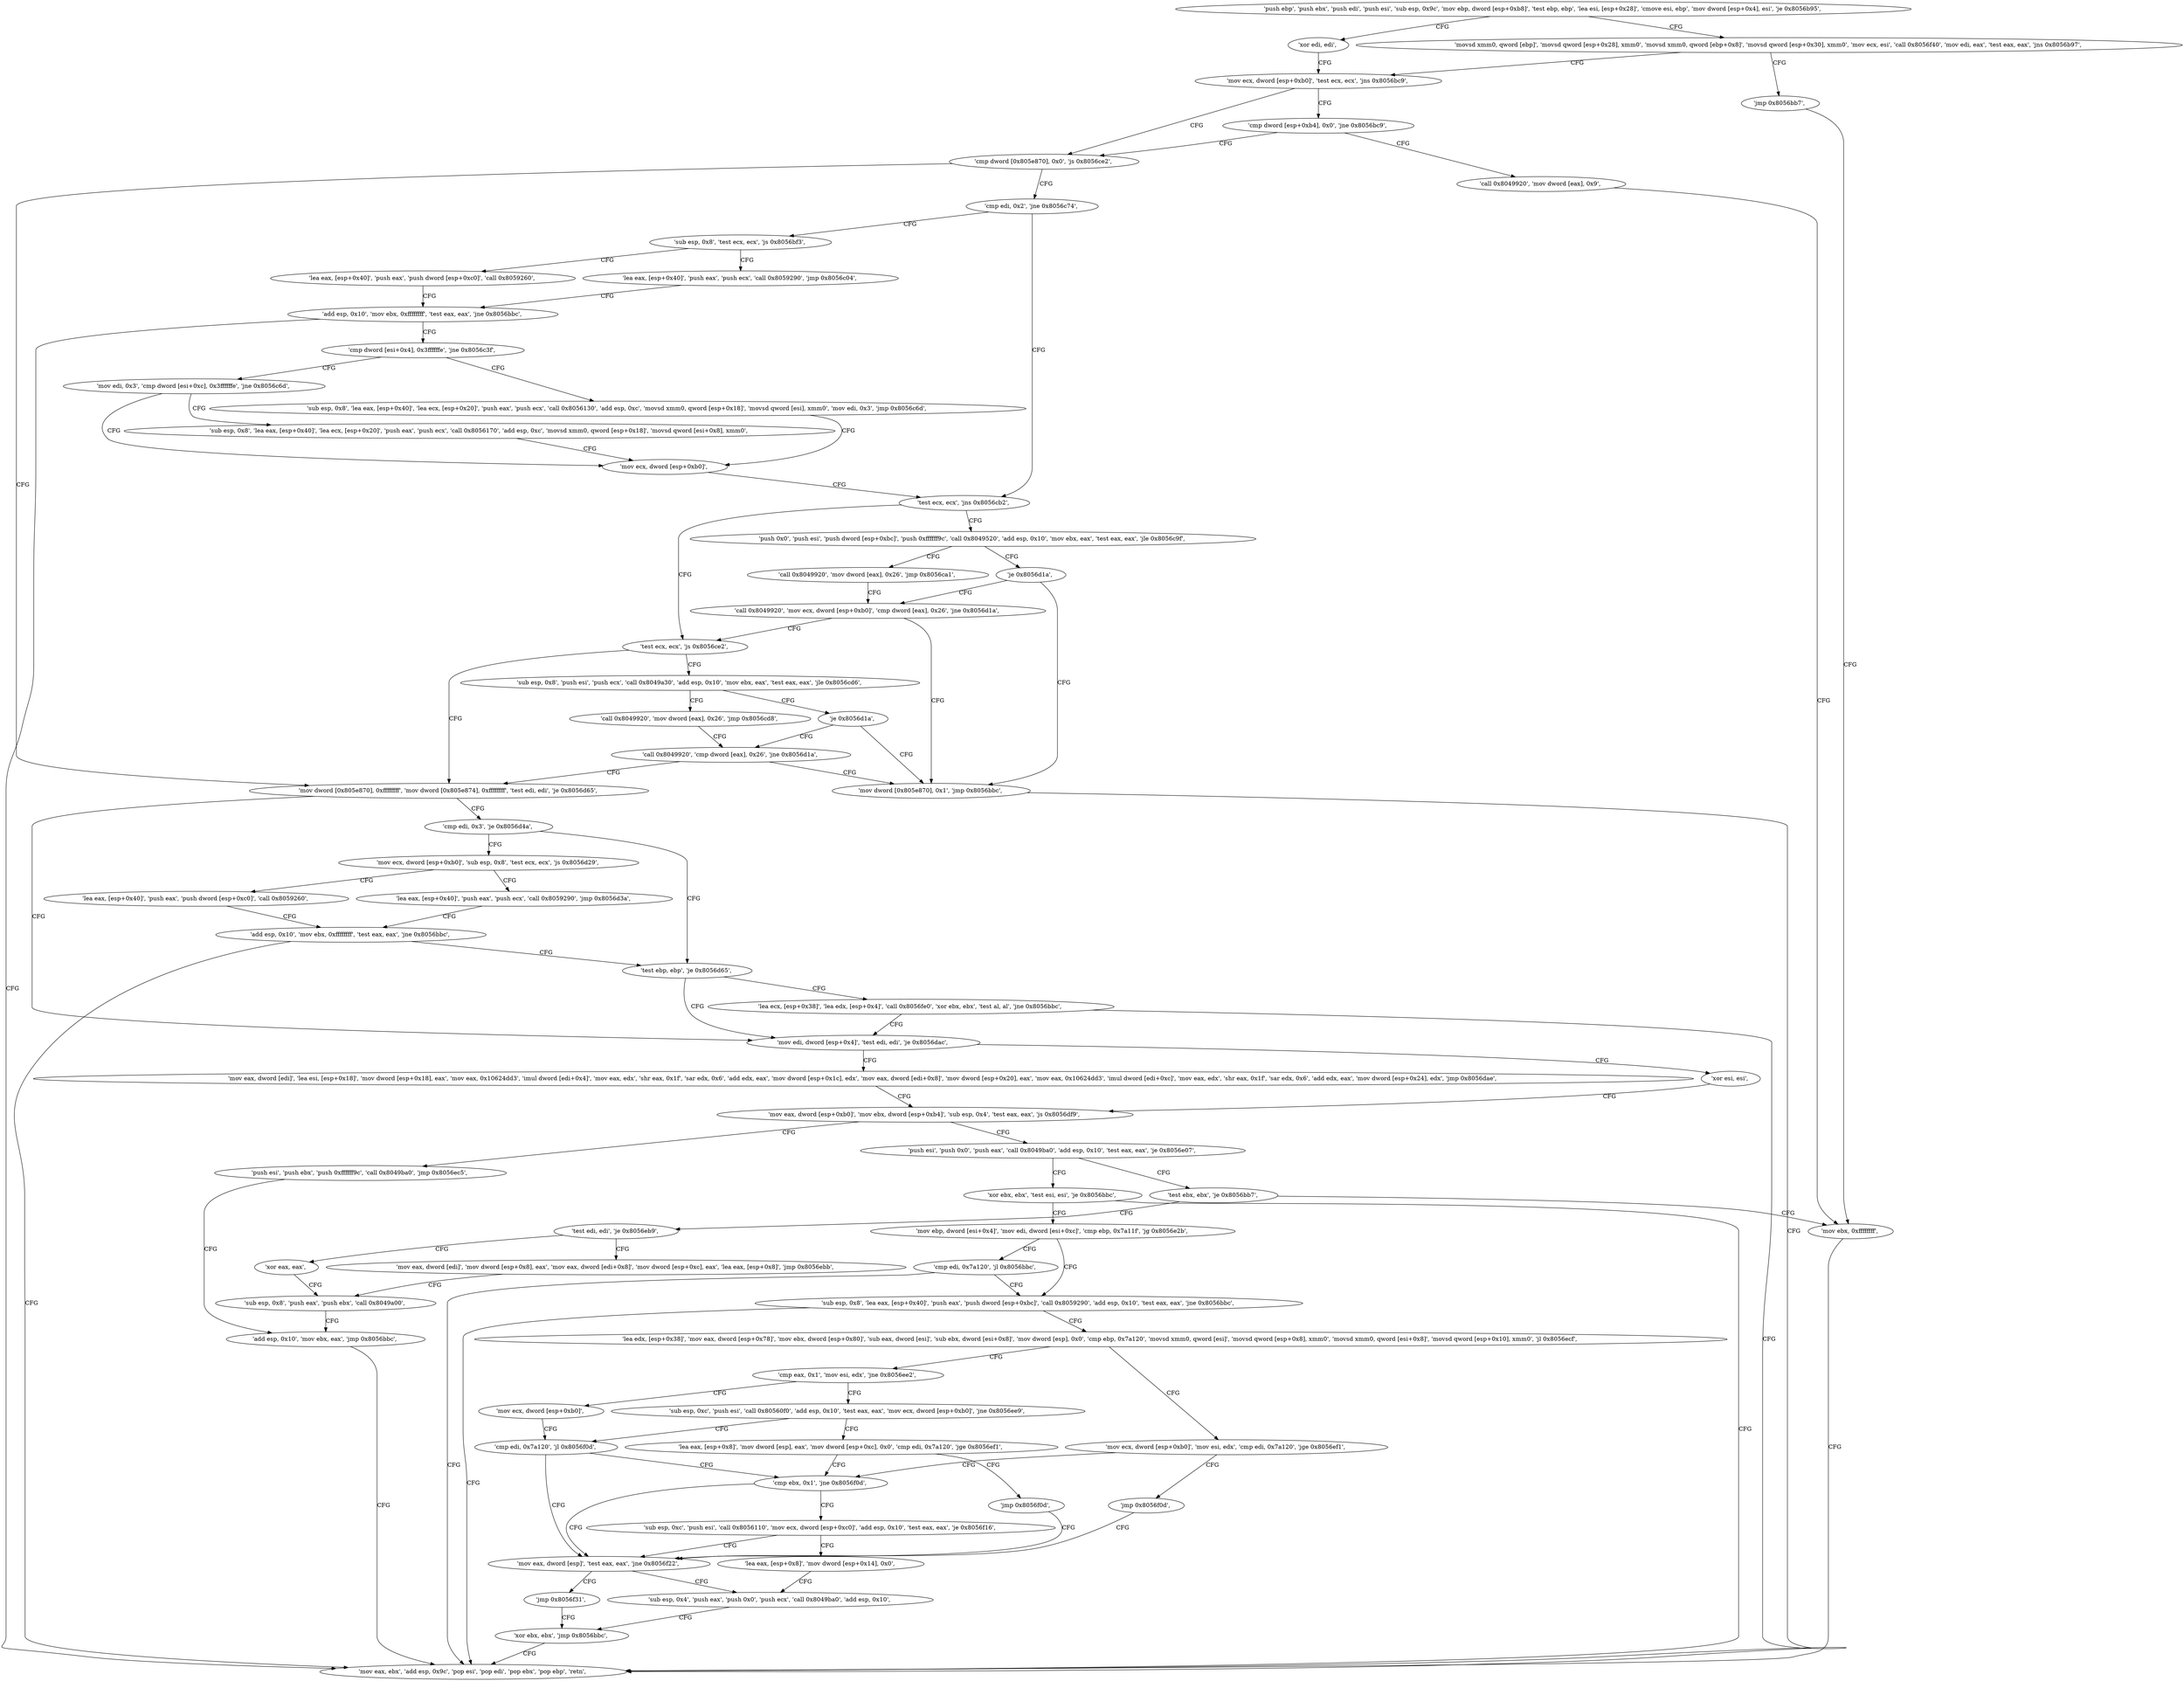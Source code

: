 digraph "func" {
"134572880" [label = "'push ebp', 'push ebx', 'push edi', 'push esi', 'sub esp, 0x9c', 'mov ebp, dword [esp+0xb8]', 'test ebp, ebp', 'lea esi, [esp+0x28]', 'cmove esi, ebp', 'mov dword [esp+0x4], esi', 'je 0x8056b95', " ]
"134572949" [label = "'xor edi, edi', " ]
"134572912" [label = "'movsd xmm0, qword [ebp]', 'movsd qword [esp+0x28], xmm0', 'movsd xmm0, qword [ebp+0x8]', 'movsd qword [esp+0x30], xmm0', 'mov ecx, esi', 'call 0x8056f40', 'mov edi, eax', 'test eax, eax', 'jns 0x8056b97', " ]
"134572951" [label = "'mov ecx, dword [esp+0xb0]', 'test ecx, ecx', 'jns 0x8056bc9', " ]
"134572947" [label = "'jmp 0x8056bb7', " ]
"134573001" [label = "'cmp dword [0x805e870], 0x0', 'js 0x8056ce2', " ]
"134573282" [label = "'mov dword [0x805e870], 0xffffffff', 'mov dword [0x805e874], 0xffffffff', 'test edi, edi', 'je 0x8056d65', " ]
"134573014" [label = "'cmp edi, 0x2', 'jne 0x8056c74', " ]
"134572962" [label = "'cmp dword [esp+0xb4], 0x0', 'jne 0x8056bc9', " ]
"134572972" [label = "'call 0x8049920', 'mov dword [eax], 0x9', " ]
"134572983" [label = "'mov ebx, 0xffffffff', " ]
"134573413" [label = "'mov edi, dword [esp+0x4]', 'test edi, edi', 'je 0x8056dac', " ]
"134573306" [label = "'cmp edi, 0x3', 'je 0x8056d4a', " ]
"134573172" [label = "'test ecx, ecx', 'jns 0x8056cb2', " ]
"134573023" [label = "'sub esp, 0x8', 'test ecx, ecx', 'js 0x8056bf3', " ]
"134572988" [label = "'mov eax, ebx', 'add esp, 0x9c', 'pop esi', 'pop edi', 'pop ebx', 'pop ebp', 'retn', " ]
"134573484" [label = "'xor esi, esi', " ]
"134573421" [label = "'mov eax, dword [edi]', 'lea esi, [esp+0x18]', 'mov dword [esp+0x18], eax', 'mov eax, 0x10624dd3', 'imul dword [edi+0x4]', 'mov eax, edx', 'shr eax, 0x1f', 'sar edx, 0x6', 'add edx, eax', 'mov dword [esp+0x1c], edx', 'mov eax, dword [edi+0x8]', 'mov dword [esp+0x20], eax', 'mov eax, 0x10624dd3', 'imul dword [edi+0xc]', 'mov eax, edx', 'shr eax, 0x1f', 'sar edx, 0x6', 'add edx, eax', 'mov dword [esp+0x24], edx', 'jmp 0x8056dae', " ]
"134573386" [label = "'test ebp, ebp', 'je 0x8056d65', " ]
"134573311" [label = "'mov ecx, dword [esp+0xb0]', 'sub esp, 0x8', 'test ecx, ecx', 'js 0x8056d29', " ]
"134573234" [label = "'test ecx, ecx', 'js 0x8056ce2', " ]
"134573176" [label = "'push 0x0', 'push esi', 'push dword [esp+0xbc]', 'push 0xffffff9c', 'call 0x8049520', 'add esp, 0x10', 'mov ebx, eax', 'test eax, eax', 'jle 0x8056c9f', " ]
"134573043" [label = "'lea eax, [esp+0x40]', 'push eax', 'push dword [esp+0xc0]', 'call 0x8059260', " ]
"134573030" [label = "'lea eax, [esp+0x40]', 'push eax', 'push ecx', 'call 0x8059290', 'jmp 0x8056c04', " ]
"134573486" [label = "'mov eax, dword [esp+0xb0]', 'mov ebx, dword [esp+0xb4]', 'sub esp, 0x4', 'test eax, eax', 'js 0x8056df9', " ]
"134573390" [label = "'lea ecx, [esp+0x38]', 'lea edx, [esp+0x4]', 'call 0x8056fe0', 'xor ebx, ebx', 'test al, al', 'jne 0x8056bbc', " ]
"134573353" [label = "'lea eax, [esp+0x40]', 'push eax', 'push dword [esp+0xc0]', 'call 0x8059260', " ]
"134573325" [label = "'lea eax, [esp+0x40]', 'push eax', 'push ecx', 'call 0x8059290', 'jmp 0x8056d3a', " ]
"134573238" [label = "'sub esp, 0x8', 'push esi', 'push ecx', 'call 0x8049a30', 'add esp, 0x10', 'mov ebx, eax', 'test eax, eax', 'jle 0x8056cd6', " ]
"134573215" [label = "'je 0x8056d1a', " ]
"134573202" [label = "'call 0x8049920', 'mov dword [eax], 0x26', 'jmp 0x8056ca1', " ]
"134573060" [label = "'add esp, 0x10', 'mov ebx, 0xffffffff', 'test eax, eax', 'jne 0x8056bbc', " ]
"134573561" [label = "'push esi', 'push ebx', 'push 0xffffff9c', 'call 0x8049ba0', 'jmp 0x8056ec5', " ]
"134573765" [label = "'add esp, 0x10', 'mov ebx, eax', 'jmp 0x8056bbc', " ]
"134573507" [label = "'push esi', 'push 0x0', 'push eax', 'call 0x8049ba0', 'add esp, 0x10', 'test eax, eax', 'je 0x8056e07', " ]
"134573575" [label = "'xor ebx, ebx', 'test esi, esi', 'je 0x8056bbc', " ]
"134573523" [label = "'test ebx, ebx', 'je 0x8056bb7', " ]
"134573370" [label = "'add esp, 0x10', 'mov ebx, 0xffffffff', 'test eax, eax', 'jne 0x8056bbc', " ]
"134573270" [label = "'je 0x8056d1a', " ]
"134573257" [label = "'call 0x8049920', 'mov dword [eax], 0x26', 'jmp 0x8056cd8', " ]
"134573338" [label = "'mov dword [0x805e870], 0x1', 'jmp 0x8056bbc', " ]
"134573217" [label = "'call 0x8049920', 'mov ecx, dword [esp+0xb0]', 'cmp dword [eax], 0x26', 'jne 0x8056d1a', " ]
"134573072" [label = "'cmp dword [esi+0x4], 0x3ffffffe', 'jne 0x8056c3f', " ]
"134573119" [label = "'mov edi, 0x3', 'cmp dword [esi+0xc], 0x3ffffffe', 'jne 0x8056c6d', " ]
"134573081" [label = "'sub esp, 0x8', 'lea eax, [esp+0x40]', 'lea ecx, [esp+0x20]', 'push eax', 'push ecx', 'call 0x8056130', 'add esp, 0xc', 'movsd xmm0, qword [esp+0x18]', 'movsd qword [esi], xmm0', 'mov edi, 0x3', 'jmp 0x8056c6d', " ]
"134573585" [label = "'mov ebp, dword [esi+0x4]', 'mov edi, dword [esi+0xc]', 'cmp ebp, 0x7a11f', 'jg 0x8056e2b', " ]
"134573531" [label = "'test edi, edi', 'je 0x8056eb9', " ]
"134573272" [label = "'call 0x8049920', 'cmp dword [eax], 0x26', 'jne 0x8056d1a', " ]
"134573165" [label = "'mov ecx, dword [esp+0xb0]', " ]
"134573133" [label = "'sub esp, 0x8', 'lea eax, [esp+0x40]', 'lea ecx, [esp+0x20]', 'push eax', 'push ecx', 'call 0x8056170', 'add esp, 0xc', 'movsd xmm0, qword [esp+0x18]', 'movsd qword [esi+0x8], xmm0', " ]
"134573611" [label = "'sub esp, 0x8', 'lea eax, [esp+0x40]', 'push eax', 'push dword [esp+0xbc]', 'call 0x8059290', 'add esp, 0x10', 'test eax, eax', 'jne 0x8056bbc', " ]
"134573599" [label = "'cmp edi, 0x7a120', 'jl 0x8056bbc', " ]
"134573753" [label = "'xor eax, eax', " ]
"134573539" [label = "'mov eax, dword [edi]', 'mov dword [esp+0x8], eax', 'mov eax, dword [edi+0x8]', 'mov dword [esp+0xc], eax', 'lea eax, [esp+0x8]', 'jmp 0x8056ebb', " ]
"134573642" [label = "'lea edx, [esp+0x38]', 'mov eax, dword [esp+0x78]', 'mov ebx, dword [esp+0x80]', 'sub eax, dword [esi]', 'sub ebx, dword [esi+0x8]', 'mov dword [esp], 0x0', 'cmp ebp, 0x7a120', 'movsd xmm0, qword [esi]', 'movsd qword [esp+0x8], xmm0', 'movsd xmm0, qword [esi+0x8]', 'movsd qword [esp+0x10], xmm0', 'jl 0x8056ecf', " ]
"134573755" [label = "'sub esp, 0x8', 'push eax', 'push ebx', 'call 0x8049a00', " ]
"134573775" [label = "'mov ecx, dword [esp+0xb0]', 'mov esi, edx', 'cmp edi, 0x7a120', 'jge 0x8056ef1', " ]
"134573698" [label = "'cmp eax, 0x1', 'mov esi, edx', 'jne 0x8056ee2', " ]
"134573809" [label = "'cmp ebx, 0x1', 'jne 0x8056f0d', " ]
"134573792" [label = "'jmp 0x8056f0d', " ]
"134573794" [label = "'mov ecx, dword [esp+0xb0]', " ]
"134573705" [label = "'sub esp, 0xc', 'push esi', 'call 0x80560f0', 'add esp, 0x10', 'test eax, eax', 'mov ecx, dword [esp+0xb0]', 'jne 0x8056ee9', " ]
"134573837" [label = "'mov eax, dword [esp]', 'test eax, eax', 'jne 0x8056f22', " ]
"134573814" [label = "'sub esp, 0xc', 'push esi', 'call 0x8056110', 'mov ecx, dword [esp+0xc0]', 'add esp, 0x10', 'test eax, eax', 'je 0x8056f16', " ]
"134573801" [label = "'cmp edi, 0x7a120', 'jl 0x8056f0d', " ]
"134573728" [label = "'lea eax, [esp+0x8]', 'mov dword [esp], eax', 'mov dword [esp+0xc], 0x0', 'cmp edi, 0x7a120', 'jge 0x8056ef1', " ]
"134573858" [label = "'sub esp, 0x4', 'push eax', 'push 0x0', 'push ecx', 'call 0x8049ba0', 'add esp, 0x10', " ]
"134573844" [label = "'jmp 0x8056f31', " ]
"134573846" [label = "'lea eax, [esp+0x8]', 'mov dword [esp+0x14], 0x0', " ]
"134573751" [label = "'jmp 0x8056f0d', " ]
"134573873" [label = "'xor ebx, ebx', 'jmp 0x8056bbc', " ]
"134572880" -> "134572949" [ label = "CFG" ]
"134572880" -> "134572912" [ label = "CFG" ]
"134572949" -> "134572951" [ label = "CFG" ]
"134572912" -> "134572951" [ label = "CFG" ]
"134572912" -> "134572947" [ label = "CFG" ]
"134572951" -> "134573001" [ label = "CFG" ]
"134572951" -> "134572962" [ label = "CFG" ]
"134572947" -> "134572983" [ label = "CFG" ]
"134573001" -> "134573282" [ label = "CFG" ]
"134573001" -> "134573014" [ label = "CFG" ]
"134573282" -> "134573413" [ label = "CFG" ]
"134573282" -> "134573306" [ label = "CFG" ]
"134573014" -> "134573172" [ label = "CFG" ]
"134573014" -> "134573023" [ label = "CFG" ]
"134572962" -> "134573001" [ label = "CFG" ]
"134572962" -> "134572972" [ label = "CFG" ]
"134572972" -> "134572983" [ label = "CFG" ]
"134572983" -> "134572988" [ label = "CFG" ]
"134573413" -> "134573484" [ label = "CFG" ]
"134573413" -> "134573421" [ label = "CFG" ]
"134573306" -> "134573386" [ label = "CFG" ]
"134573306" -> "134573311" [ label = "CFG" ]
"134573172" -> "134573234" [ label = "CFG" ]
"134573172" -> "134573176" [ label = "CFG" ]
"134573023" -> "134573043" [ label = "CFG" ]
"134573023" -> "134573030" [ label = "CFG" ]
"134573484" -> "134573486" [ label = "CFG" ]
"134573421" -> "134573486" [ label = "CFG" ]
"134573386" -> "134573413" [ label = "CFG" ]
"134573386" -> "134573390" [ label = "CFG" ]
"134573311" -> "134573353" [ label = "CFG" ]
"134573311" -> "134573325" [ label = "CFG" ]
"134573234" -> "134573282" [ label = "CFG" ]
"134573234" -> "134573238" [ label = "CFG" ]
"134573176" -> "134573215" [ label = "CFG" ]
"134573176" -> "134573202" [ label = "CFG" ]
"134573043" -> "134573060" [ label = "CFG" ]
"134573030" -> "134573060" [ label = "CFG" ]
"134573486" -> "134573561" [ label = "CFG" ]
"134573486" -> "134573507" [ label = "CFG" ]
"134573390" -> "134572988" [ label = "CFG" ]
"134573390" -> "134573413" [ label = "CFG" ]
"134573353" -> "134573370" [ label = "CFG" ]
"134573325" -> "134573370" [ label = "CFG" ]
"134573238" -> "134573270" [ label = "CFG" ]
"134573238" -> "134573257" [ label = "CFG" ]
"134573215" -> "134573338" [ label = "CFG" ]
"134573215" -> "134573217" [ label = "CFG" ]
"134573202" -> "134573217" [ label = "CFG" ]
"134573060" -> "134572988" [ label = "CFG" ]
"134573060" -> "134573072" [ label = "CFG" ]
"134573561" -> "134573765" [ label = "CFG" ]
"134573765" -> "134572988" [ label = "CFG" ]
"134573507" -> "134573575" [ label = "CFG" ]
"134573507" -> "134573523" [ label = "CFG" ]
"134573575" -> "134572988" [ label = "CFG" ]
"134573575" -> "134573585" [ label = "CFG" ]
"134573523" -> "134572983" [ label = "CFG" ]
"134573523" -> "134573531" [ label = "CFG" ]
"134573370" -> "134572988" [ label = "CFG" ]
"134573370" -> "134573386" [ label = "CFG" ]
"134573270" -> "134573338" [ label = "CFG" ]
"134573270" -> "134573272" [ label = "CFG" ]
"134573257" -> "134573272" [ label = "CFG" ]
"134573338" -> "134572988" [ label = "CFG" ]
"134573217" -> "134573338" [ label = "CFG" ]
"134573217" -> "134573234" [ label = "CFG" ]
"134573072" -> "134573119" [ label = "CFG" ]
"134573072" -> "134573081" [ label = "CFG" ]
"134573119" -> "134573165" [ label = "CFG" ]
"134573119" -> "134573133" [ label = "CFG" ]
"134573081" -> "134573165" [ label = "CFG" ]
"134573585" -> "134573611" [ label = "CFG" ]
"134573585" -> "134573599" [ label = "CFG" ]
"134573531" -> "134573753" [ label = "CFG" ]
"134573531" -> "134573539" [ label = "CFG" ]
"134573272" -> "134573338" [ label = "CFG" ]
"134573272" -> "134573282" [ label = "CFG" ]
"134573165" -> "134573172" [ label = "CFG" ]
"134573133" -> "134573165" [ label = "CFG" ]
"134573611" -> "134572988" [ label = "CFG" ]
"134573611" -> "134573642" [ label = "CFG" ]
"134573599" -> "134572988" [ label = "CFG" ]
"134573599" -> "134573611" [ label = "CFG" ]
"134573753" -> "134573755" [ label = "CFG" ]
"134573539" -> "134573755" [ label = "CFG" ]
"134573642" -> "134573775" [ label = "CFG" ]
"134573642" -> "134573698" [ label = "CFG" ]
"134573755" -> "134573765" [ label = "CFG" ]
"134573775" -> "134573809" [ label = "CFG" ]
"134573775" -> "134573792" [ label = "CFG" ]
"134573698" -> "134573794" [ label = "CFG" ]
"134573698" -> "134573705" [ label = "CFG" ]
"134573809" -> "134573837" [ label = "CFG" ]
"134573809" -> "134573814" [ label = "CFG" ]
"134573792" -> "134573837" [ label = "CFG" ]
"134573794" -> "134573801" [ label = "CFG" ]
"134573705" -> "134573801" [ label = "CFG" ]
"134573705" -> "134573728" [ label = "CFG" ]
"134573837" -> "134573858" [ label = "CFG" ]
"134573837" -> "134573844" [ label = "CFG" ]
"134573814" -> "134573846" [ label = "CFG" ]
"134573814" -> "134573837" [ label = "CFG" ]
"134573801" -> "134573837" [ label = "CFG" ]
"134573801" -> "134573809" [ label = "CFG" ]
"134573728" -> "134573809" [ label = "CFG" ]
"134573728" -> "134573751" [ label = "CFG" ]
"134573858" -> "134573873" [ label = "CFG" ]
"134573844" -> "134573873" [ label = "CFG" ]
"134573846" -> "134573858" [ label = "CFG" ]
"134573751" -> "134573837" [ label = "CFG" ]
"134573873" -> "134572988" [ label = "CFG" ]
}
